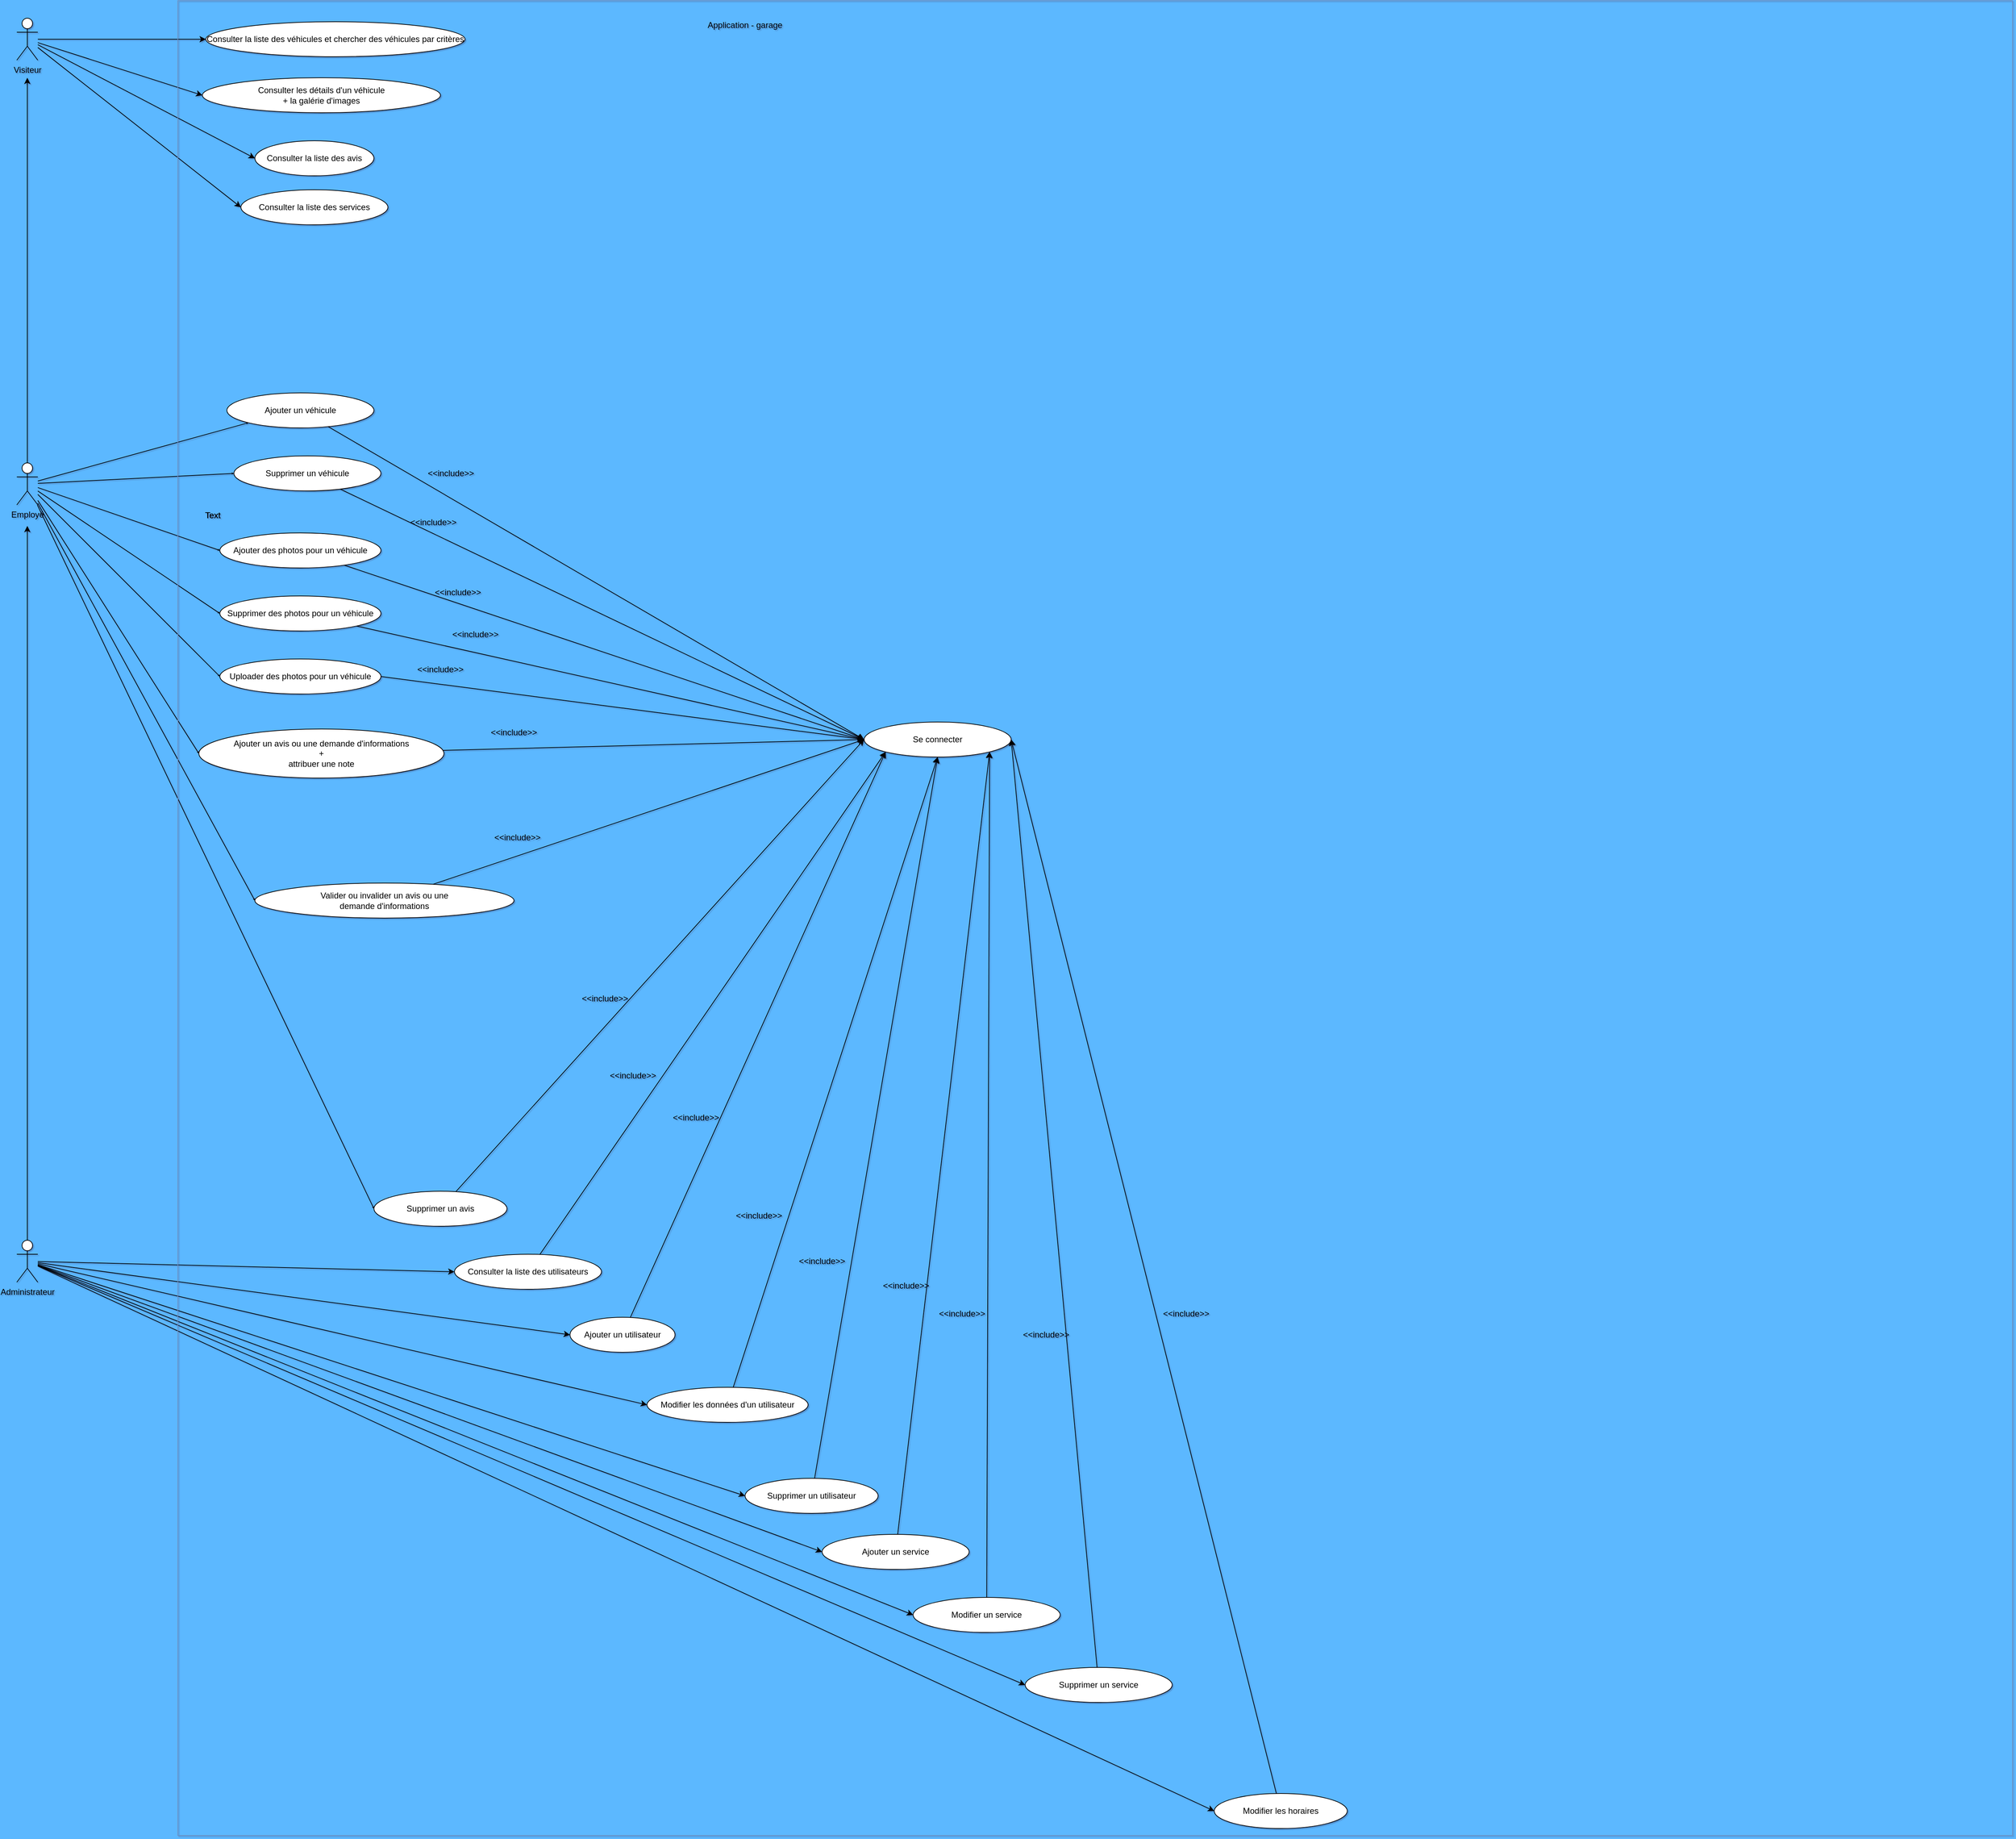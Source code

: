 <mxfile>
    <diagram id="hd9V6HLWF7xjtRXXJGI9" name="Page-1">
        <mxGraphModel dx="1505" dy="1898" grid="1" gridSize="10" guides="1" tooltips="1" connect="1" arrows="1" fold="1" page="1" pageScale="1" pageWidth="1700" pageHeight="1100" background="#5CB8FF" math="0" shadow="1">
            <root>
                <mxCell id="0"/>
                <mxCell id="1" parent="0"/>
                <mxCell id="140" style="edgeStyle=none;html=1;" edge="1" parent="1" source="97">
                    <mxGeometry relative="1" as="geometry">
                        <mxPoint x="275" y="250" as="targetPoint"/>
                    </mxGeometry>
                </mxCell>
                <mxCell id="192" style="edgeStyle=none;html=1;entryX=0;entryY=0.5;entryDx=0;entryDy=0;" edge="1" parent="1" source="97" target="118">
                    <mxGeometry relative="1" as="geometry"/>
                </mxCell>
                <mxCell id="193" style="edgeStyle=none;html=1;entryX=0;entryY=0.5;entryDx=0;entryDy=0;" edge="1" parent="1" source="97" target="103">
                    <mxGeometry relative="1" as="geometry"/>
                </mxCell>
                <mxCell id="194" style="edgeStyle=none;html=1;entryX=0;entryY=0.5;entryDx=0;entryDy=0;" edge="1" parent="1" source="97" target="108">
                    <mxGeometry relative="1" as="geometry"/>
                </mxCell>
                <mxCell id="195" style="edgeStyle=none;html=1;entryX=0;entryY=0.5;entryDx=0;entryDy=0;" edge="1" parent="1" source="97" target="109">
                    <mxGeometry relative="1" as="geometry"/>
                </mxCell>
                <mxCell id="216" style="edgeStyle=none;html=1;entryX=0;entryY=0.5;entryDx=0;entryDy=0;" edge="1" parent="1" source="97" target="130">
                    <mxGeometry relative="1" as="geometry"/>
                </mxCell>
                <mxCell id="217" style="edgeStyle=none;html=1;entryX=0;entryY=0.5;entryDx=0;entryDy=0;" edge="1" parent="1" source="97" target="132">
                    <mxGeometry relative="1" as="geometry"/>
                </mxCell>
                <mxCell id="218" style="edgeStyle=none;html=1;entryX=0;entryY=0.5;entryDx=0;entryDy=0;" edge="1" parent="1" source="97" target="131">
                    <mxGeometry relative="1" as="geometry"/>
                </mxCell>
                <mxCell id="223" style="edgeStyle=none;html=1;entryX=0;entryY=0.5;entryDx=0;entryDy=0;" edge="1" parent="1" source="97" target="116">
                    <mxGeometry relative="1" as="geometry"/>
                </mxCell>
                <mxCell id="97" value="Administrateur" style="shape=umlActor;verticalLabelPosition=bottom;verticalAlign=top;html=1;outlineConnect=0;" vertex="1" parent="1">
                    <mxGeometry x="260" y="1270" width="30" height="60" as="geometry"/>
                </mxCell>
                <mxCell id="143" style="edgeStyle=none;html=1;entryX=0;entryY=1;entryDx=0;entryDy=0;endSize=0;" edge="1" parent="1" source="98" target="122">
                    <mxGeometry relative="1" as="geometry"/>
                </mxCell>
                <mxCell id="144" style="edgeStyle=none;html=1;entryX=0;entryY=0.5;entryDx=0;entryDy=0;endSize=0;" edge="1" parent="1" source="98" target="123">
                    <mxGeometry relative="1" as="geometry"/>
                </mxCell>
                <mxCell id="146" style="edgeStyle=none;html=1;entryX=0;entryY=0.5;entryDx=0;entryDy=0;endSize=0;" edge="1" parent="1" source="98" target="105">
                    <mxGeometry relative="1" as="geometry"/>
                </mxCell>
                <mxCell id="147" style="edgeStyle=none;html=1;entryX=0;entryY=0.5;entryDx=0;entryDy=0;endSize=0;" edge="1" parent="1" source="98" target="127">
                    <mxGeometry relative="1" as="geometry"/>
                </mxCell>
                <mxCell id="148" style="edgeStyle=none;html=1;entryX=0;entryY=0.5;entryDx=0;entryDy=0;endSize=0;" edge="1" parent="1" source="98" target="128">
                    <mxGeometry relative="1" as="geometry"/>
                </mxCell>
                <mxCell id="149" style="edgeStyle=none;html=1;entryX=0;entryY=0.5;entryDx=0;entryDy=0;endSize=0;" edge="1" parent="1" source="98" target="107">
                    <mxGeometry relative="1" as="geometry"/>
                </mxCell>
                <mxCell id="152" style="edgeStyle=none;html=1;entryX=0;entryY=0.5;entryDx=0;entryDy=0;endSize=0;" edge="1" parent="1" source="98" target="111">
                    <mxGeometry relative="1" as="geometry"/>
                </mxCell>
                <mxCell id="154" style="edgeStyle=none;html=1;entryX=0;entryY=0.5;entryDx=0;entryDy=0;endSize=0;" edge="1" parent="1" source="98" target="112">
                    <mxGeometry relative="1" as="geometry"/>
                </mxCell>
                <mxCell id="228" style="edgeStyle=none;html=1;" edge="1" parent="1" source="98">
                    <mxGeometry relative="1" as="geometry">
                        <mxPoint x="275" y="-390" as="targetPoint"/>
                    </mxGeometry>
                </mxCell>
                <mxCell id="98" value="Employé" style="shape=umlActor;verticalLabelPosition=bottom;verticalAlign=top;html=1;outlineConnect=0;" vertex="1" parent="1">
                    <mxGeometry x="260" y="160" width="30" height="60" as="geometry"/>
                </mxCell>
                <mxCell id="231" style="edgeStyle=none;html=1;entryX=0;entryY=0.5;entryDx=0;entryDy=0;" edge="1" parent="1" source="99" target="121">
                    <mxGeometry relative="1" as="geometry"/>
                </mxCell>
                <mxCell id="232" style="edgeStyle=none;html=1;entryX=0;entryY=0.5;entryDx=0;entryDy=0;" edge="1" parent="1" source="99" target="124">
                    <mxGeometry relative="1" as="geometry"/>
                </mxCell>
                <mxCell id="233" style="edgeStyle=none;html=1;entryX=0;entryY=0.5;entryDx=0;entryDy=0;" edge="1" parent="1" source="99" target="120">
                    <mxGeometry relative="1" as="geometry"/>
                </mxCell>
                <mxCell id="234" style="edgeStyle=none;html=1;entryX=0;entryY=0.5;entryDx=0;entryDy=0;" edge="1" parent="1" source="99" target="129">
                    <mxGeometry relative="1" as="geometry"/>
                </mxCell>
                <mxCell id="99" value="Visiteur" style="shape=umlActor;verticalLabelPosition=bottom;verticalAlign=top;html=1;outlineConnect=0;" vertex="1" parent="1">
                    <mxGeometry x="260" y="-475" width="30" height="60" as="geometry"/>
                </mxCell>
                <mxCell id="102" value="" style="whiteSpace=wrap;html=1;aspect=fixed;fillColor=none;strokeColor=#6c8ebf;gradientColor=none;fillStyle=solid;" vertex="1" parent="1">
                    <mxGeometry x="490" y="-500" width="2620" height="2620" as="geometry"/>
                </mxCell>
                <mxCell id="201" style="edgeStyle=none;html=1;entryX=0;entryY=1;entryDx=0;entryDy=0;" edge="1" parent="1" source="103" target="133">
                    <mxGeometry relative="1" as="geometry"/>
                </mxCell>
                <mxCell id="103" value="Ajouter un utilisateur" style="ellipse;whiteSpace=wrap;html=1;" vertex="1" parent="1">
                    <mxGeometry x="1050" y="1380" width="150" height="50" as="geometry"/>
                </mxCell>
                <mxCell id="162" style="edgeStyle=none;html=1;entryX=0;entryY=0.5;entryDx=0;entryDy=0;" edge="1" parent="1" source="105" target="133">
                    <mxGeometry relative="1" as="geometry"/>
                </mxCell>
                <mxCell id="105" value="Ajouter des photos pour un véhicule" style="ellipse;whiteSpace=wrap;html=1;" vertex="1" parent="1">
                    <mxGeometry x="550" y="260" width="230" height="50" as="geometry"/>
                </mxCell>
                <mxCell id="173" style="edgeStyle=none;html=1;entryX=0;entryY=0.5;entryDx=0;entryDy=0;" edge="1" parent="1" source="107" target="133">
                    <mxGeometry relative="1" as="geometry"/>
                </mxCell>
                <mxCell id="107" value="Ajouter un avis ou une demande d'informations &lt;br&gt;+ &lt;br&gt;attribuer une note" style="ellipse;whiteSpace=wrap;html=1;" vertex="1" parent="1">
                    <mxGeometry x="520" y="540" width="350" height="70" as="geometry"/>
                </mxCell>
                <mxCell id="202" style="edgeStyle=none;html=1;entryX=0.5;entryY=1;entryDx=0;entryDy=0;" edge="1" parent="1" source="108" target="133">
                    <mxGeometry relative="1" as="geometry"/>
                </mxCell>
                <mxCell id="108" value="Modifier les données d'un utilisateur" style="ellipse;whiteSpace=wrap;html=1;" vertex="1" parent="1">
                    <mxGeometry x="1160" y="1480" width="230" height="50" as="geometry"/>
                </mxCell>
                <mxCell id="203" style="edgeStyle=none;html=1;entryX=0.5;entryY=1;entryDx=0;entryDy=0;" edge="1" parent="1" source="109" target="133">
                    <mxGeometry relative="1" as="geometry">
                        <mxPoint x="1570" y="580" as="targetPoint"/>
                    </mxGeometry>
                </mxCell>
                <mxCell id="109" value="Supprimer un utilisateur" style="ellipse;whiteSpace=wrap;html=1;" vertex="1" parent="1">
                    <mxGeometry x="1300" y="1610" width="190" height="50" as="geometry"/>
                </mxCell>
                <mxCell id="175" style="edgeStyle=none;html=1;entryX=0;entryY=0.5;entryDx=0;entryDy=0;" edge="1" parent="1" source="111" target="133">
                    <mxGeometry relative="1" as="geometry">
                        <mxPoint x="1310" y="505" as="targetPoint"/>
                    </mxGeometry>
                </mxCell>
                <mxCell id="111" value="Valider ou invalider un avis ou une &lt;br&gt;demande d'informations" style="ellipse;whiteSpace=wrap;html=1;" vertex="1" parent="1">
                    <mxGeometry x="600" y="760" width="370" height="50" as="geometry"/>
                </mxCell>
                <mxCell id="189" style="edgeStyle=none;html=1;entryX=0;entryY=0.5;entryDx=0;entryDy=0;" edge="1" parent="1" source="112" target="133">
                    <mxGeometry relative="1" as="geometry">
                        <mxPoint x="1310" y="505" as="targetPoint"/>
                    </mxGeometry>
                </mxCell>
                <mxCell id="112" value="Supprimer un avis" style="ellipse;whiteSpace=wrap;html=1;" vertex="1" parent="1">
                    <mxGeometry x="770" y="1200" width="190" height="50" as="geometry"/>
                </mxCell>
                <mxCell id="239" style="edgeStyle=none;html=1;entryX=1;entryY=0.5;entryDx=0;entryDy=0;" edge="1" parent="1" source="116" target="133">
                    <mxGeometry relative="1" as="geometry"/>
                </mxCell>
                <mxCell id="116" value="Modifier les horaires" style="ellipse;whiteSpace=wrap;html=1;" vertex="1" parent="1">
                    <mxGeometry x="1970" y="2060" width="190" height="50" as="geometry"/>
                </mxCell>
                <mxCell id="200" style="edgeStyle=none;html=1;entryX=0;entryY=1;entryDx=0;entryDy=0;" edge="1" parent="1" source="118" target="133">
                    <mxGeometry relative="1" as="geometry"/>
                </mxCell>
                <mxCell id="118" value="Consulter la liste des utilisateurs" style="ellipse;whiteSpace=wrap;html=1;" vertex="1" parent="1">
                    <mxGeometry x="885" y="1290" width="210" height="50" as="geometry"/>
                </mxCell>
                <mxCell id="120" value="Consulter la liste des avis" style="ellipse;whiteSpace=wrap;html=1;" vertex="1" parent="1">
                    <mxGeometry x="600" y="-300" width="170" height="50" as="geometry"/>
                </mxCell>
                <mxCell id="121" value="Consulter la liste des véhicules et chercher des véhicules par critères" style="ellipse;whiteSpace=wrap;html=1;" vertex="1" parent="1">
                    <mxGeometry x="530" y="-470" width="370" height="50" as="geometry"/>
                </mxCell>
                <mxCell id="159" style="edgeStyle=none;html=1;entryX=0;entryY=0.5;entryDx=0;entryDy=0;" edge="1" parent="1" source="122" target="133">
                    <mxGeometry relative="1" as="geometry"/>
                </mxCell>
                <mxCell id="122" value="Ajouter un véhicule" style="ellipse;whiteSpace=wrap;html=1;" vertex="1" parent="1">
                    <mxGeometry x="560" y="60" width="210" height="50" as="geometry"/>
                </mxCell>
                <mxCell id="161" style="edgeStyle=none;html=1;entryX=0;entryY=0.5;entryDx=0;entryDy=0;" edge="1" parent="1" source="123" target="133">
                    <mxGeometry relative="1" as="geometry"/>
                </mxCell>
                <mxCell id="123" value="Supprimer un véhicule" style="ellipse;whiteSpace=wrap;html=1;" vertex="1" parent="1">
                    <mxGeometry x="570" y="150" width="210" height="50" as="geometry"/>
                </mxCell>
                <mxCell id="124" value="Consulter les détails d'un véhicule &lt;br&gt;+ la galérie d'images" style="ellipse;whiteSpace=wrap;html=1;" vertex="1" parent="1">
                    <mxGeometry x="525" y="-390" width="340" height="50" as="geometry"/>
                </mxCell>
                <mxCell id="163" style="edgeStyle=none;html=1;entryX=0;entryY=0.5;entryDx=0;entryDy=0;" edge="1" parent="1" source="127" target="133">
                    <mxGeometry relative="1" as="geometry"/>
                </mxCell>
                <mxCell id="127" value="Supprimer des photos pour un véhicule" style="ellipse;whiteSpace=wrap;html=1;" vertex="1" parent="1">
                    <mxGeometry x="550" y="350" width="230" height="50" as="geometry"/>
                </mxCell>
                <mxCell id="170" style="edgeStyle=none;html=1;exitX=1;exitY=0.5;exitDx=0;exitDy=0;entryX=0;entryY=0.5;entryDx=0;entryDy=0;" edge="1" parent="1" source="128" target="133">
                    <mxGeometry relative="1" as="geometry"/>
                </mxCell>
                <mxCell id="128" value="Uploader des photos pour un véhicule" style="ellipse;whiteSpace=wrap;html=1;" vertex="1" parent="1">
                    <mxGeometry x="550" y="440" width="230" height="50" as="geometry"/>
                </mxCell>
                <mxCell id="129" value="Consulter la liste des services" style="ellipse;whiteSpace=wrap;html=1;" vertex="1" parent="1">
                    <mxGeometry x="580" y="-230" width="210" height="50" as="geometry"/>
                </mxCell>
                <mxCell id="213" style="edgeStyle=none;html=1;entryX=1;entryY=1;entryDx=0;entryDy=0;" edge="1" parent="1" source="130" target="133">
                    <mxGeometry relative="1" as="geometry"/>
                </mxCell>
                <mxCell id="130" value="Ajouter un service" style="ellipse;whiteSpace=wrap;html=1;" vertex="1" parent="1">
                    <mxGeometry x="1410" y="1690" width="210" height="50" as="geometry"/>
                </mxCell>
                <mxCell id="215" style="edgeStyle=none;html=1;entryX=1;entryY=0.5;entryDx=0;entryDy=0;" edge="1" parent="1" source="131" target="133">
                    <mxGeometry relative="1" as="geometry"/>
                </mxCell>
                <mxCell id="131" value="Supprimer un service" style="ellipse;whiteSpace=wrap;html=1;" vertex="1" parent="1">
                    <mxGeometry x="1700" y="1880" width="210" height="50" as="geometry"/>
                </mxCell>
                <mxCell id="214" style="edgeStyle=none;html=1;entryX=1;entryY=1;entryDx=0;entryDy=0;" edge="1" parent="1" source="132" target="133">
                    <mxGeometry relative="1" as="geometry"/>
                </mxCell>
                <mxCell id="132" value="Modifier un service" style="ellipse;whiteSpace=wrap;html=1;" vertex="1" parent="1">
                    <mxGeometry x="1540" y="1780" width="210" height="50" as="geometry"/>
                </mxCell>
                <mxCell id="133" value="Se connecter" style="ellipse;whiteSpace=wrap;html=1;" vertex="1" parent="1">
                    <mxGeometry x="1470" y="530" width="210" height="50" as="geometry"/>
                </mxCell>
                <mxCell id="164" value="&amp;lt;&amp;lt;include&amp;gt;&amp;gt;" style="text;html=1;strokeColor=none;fillColor=none;align=center;verticalAlign=middle;whiteSpace=wrap;rounded=0;" vertex="1" parent="1">
                    <mxGeometry x="850" y="160" width="60" height="30" as="geometry"/>
                </mxCell>
                <mxCell id="165" value="&amp;lt;&amp;lt;include&amp;gt;&amp;gt;" style="text;html=1;strokeColor=none;fillColor=none;align=center;verticalAlign=middle;whiteSpace=wrap;rounded=0;" vertex="1" parent="1">
                    <mxGeometry x="825" y="230" width="60" height="30" as="geometry"/>
                </mxCell>
                <mxCell id="166" value="&amp;lt;&amp;lt;include&amp;gt;&amp;gt;" style="text;html=1;strokeColor=none;fillColor=none;align=center;verticalAlign=middle;whiteSpace=wrap;rounded=0;" vertex="1" parent="1">
                    <mxGeometry x="885" y="390" width="60" height="30" as="geometry"/>
                </mxCell>
                <mxCell id="169" value="&amp;lt;&amp;lt;include&amp;gt;&amp;gt;" style="text;html=1;strokeColor=none;fillColor=none;align=center;verticalAlign=middle;whiteSpace=wrap;rounded=0;" vertex="1" parent="1">
                    <mxGeometry x="835" y="440" width="60" height="30" as="geometry"/>
                </mxCell>
                <mxCell id="174" value="&amp;lt;&amp;lt;include&amp;gt;&amp;gt;" style="text;html=1;strokeColor=none;fillColor=none;align=center;verticalAlign=middle;whiteSpace=wrap;rounded=0;" vertex="1" parent="1">
                    <mxGeometry x="945" y="680" width="60" height="30" as="geometry"/>
                </mxCell>
                <mxCell id="176" value="&amp;lt;&amp;lt;include&amp;gt;&amp;gt;" style="text;html=1;strokeColor=none;fillColor=none;align=center;verticalAlign=middle;whiteSpace=wrap;rounded=0;" vertex="1" parent="1">
                    <mxGeometry x="940" y="530" width="60" height="30" as="geometry"/>
                </mxCell>
                <mxCell id="190" value="&amp;lt;&amp;lt;include&amp;gt;&amp;gt;" style="text;html=1;strokeColor=none;fillColor=none;align=center;verticalAlign=middle;whiteSpace=wrap;rounded=0;" vertex="1" parent="1">
                    <mxGeometry x="1070" y="910" width="60" height="30" as="geometry"/>
                </mxCell>
                <mxCell id="199" value="&amp;lt;&amp;lt;include&amp;gt;&amp;gt;" style="text;html=1;strokeColor=none;fillColor=none;align=center;verticalAlign=middle;whiteSpace=wrap;rounded=0;" vertex="1" parent="1">
                    <mxGeometry x="860" y="330" width="60" height="30" as="geometry"/>
                </mxCell>
                <mxCell id="209" value="&amp;lt;&amp;lt;include&amp;gt;&amp;gt;" style="text;html=1;strokeColor=none;fillColor=none;align=center;verticalAlign=middle;whiteSpace=wrap;rounded=0;" vertex="1" parent="1">
                    <mxGeometry x="1110" y="1020" width="60" height="30" as="geometry"/>
                </mxCell>
                <mxCell id="210" value="&amp;lt;&amp;lt;include&amp;gt;&amp;gt;" style="text;html=1;strokeColor=none;fillColor=none;align=center;verticalAlign=middle;whiteSpace=wrap;rounded=0;" vertex="1" parent="1">
                    <mxGeometry x="1200" y="1080" width="60" height="30" as="geometry"/>
                </mxCell>
                <mxCell id="211" value="&amp;lt;&amp;lt;include&amp;gt;&amp;gt;" style="text;html=1;strokeColor=none;fillColor=none;align=center;verticalAlign=middle;whiteSpace=wrap;rounded=0;" vertex="1" parent="1">
                    <mxGeometry x="1290" y="1220" width="60" height="30" as="geometry"/>
                </mxCell>
                <mxCell id="212" value="&amp;lt;&amp;lt;include&amp;gt;&amp;gt;" style="text;html=1;strokeColor=none;fillColor=none;align=center;verticalAlign=middle;whiteSpace=wrap;rounded=0;" vertex="1" parent="1">
                    <mxGeometry x="1380" y="1285" width="60" height="30" as="geometry"/>
                </mxCell>
                <mxCell id="219" value="&amp;lt;&amp;lt;include&amp;gt;&amp;gt;" style="text;html=1;strokeColor=none;fillColor=none;align=center;verticalAlign=middle;whiteSpace=wrap;rounded=0;" vertex="1" parent="1">
                    <mxGeometry x="1500" y="1320" width="60" height="30" as="geometry"/>
                </mxCell>
                <mxCell id="220" value="&amp;lt;&amp;lt;include&amp;gt;&amp;gt;" style="text;html=1;strokeColor=none;fillColor=none;align=center;verticalAlign=middle;whiteSpace=wrap;rounded=0;" vertex="1" parent="1">
                    <mxGeometry x="1580" y="1360" width="60" height="30" as="geometry"/>
                </mxCell>
                <mxCell id="221" value="&amp;lt;&amp;lt;include&amp;gt;&amp;gt;" style="text;html=1;strokeColor=none;fillColor=none;align=center;verticalAlign=middle;whiteSpace=wrap;rounded=0;" vertex="1" parent="1">
                    <mxGeometry x="1700" y="1390" width="60" height="30" as="geometry"/>
                </mxCell>
                <mxCell id="235" value="Text" style="text;html=1;strokeColor=none;fillColor=none;align=center;verticalAlign=middle;whiteSpace=wrap;rounded=0;" vertex="1" parent="1">
                    <mxGeometry x="510" y="220" width="60" height="30" as="geometry"/>
                </mxCell>
                <mxCell id="236" value="Text" style="text;html=1;strokeColor=none;fillColor=none;align=center;verticalAlign=middle;whiteSpace=wrap;rounded=0;" vertex="1" parent="1">
                    <mxGeometry x="510" y="220" width="60" height="30" as="geometry"/>
                </mxCell>
                <mxCell id="237" value="Text" style="text;html=1;strokeColor=none;fillColor=none;align=center;verticalAlign=middle;whiteSpace=wrap;rounded=0;" vertex="1" parent="1">
                    <mxGeometry x="510" y="220" width="60" height="30" as="geometry"/>
                </mxCell>
                <mxCell id="238" value="Application - garage" style="text;html=1;strokeColor=none;fillColor=none;align=center;verticalAlign=middle;whiteSpace=wrap;rounded=0;" vertex="1" parent="1">
                    <mxGeometry x="1220" y="-480" width="160" height="30" as="geometry"/>
                </mxCell>
                <mxCell id="240" value="&amp;lt;&amp;lt;include&amp;gt;&amp;gt;" style="text;html=1;strokeColor=none;fillColor=none;align=center;verticalAlign=middle;whiteSpace=wrap;rounded=0;" vertex="1" parent="1">
                    <mxGeometry x="1900" y="1360" width="60" height="30" as="geometry"/>
                </mxCell>
            </root>
        </mxGraphModel>
    </diagram>
</mxfile>